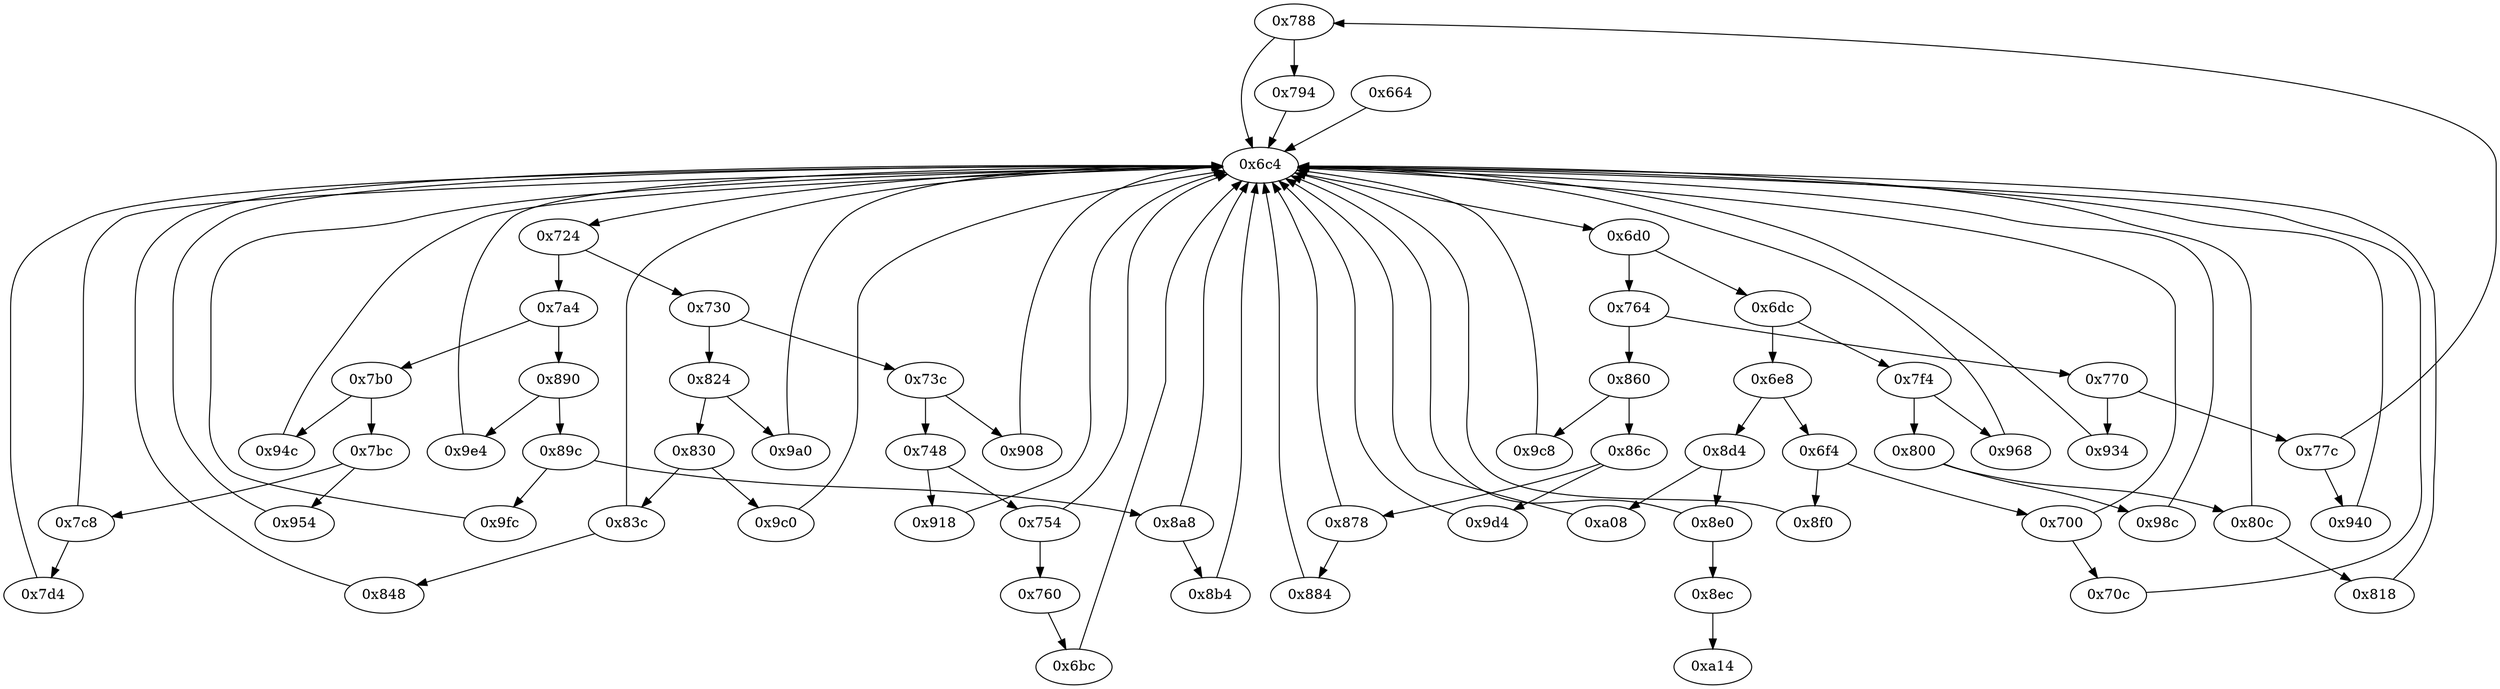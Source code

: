 strict digraph "" {
	"0x788"	 [opcode="[u'ldr', u'cmp', u'b']"];
	"0x6c4"	 [opcode="[u'ldr', u'cmp', u'b']"];
	"0x788" -> "0x6c4";
	"0x794"	 [opcode="[u'add', u'str', u'ldr', u'b']"];
	"0x788" -> "0x794";
	"0x9d4"	 [opcode="[u'add', u'str', u'ldr', u'b']"];
	"0x9d4" -> "0x6c4";
	"0x8f0"	 [opcode="[u'ldr', u'ldr', u'ldr', u'str', u'ldr', u'b']"];
	"0x8f0" -> "0x6c4";
	"0x8ec"	 [opcode="[u'b']"];
	"0xa14"	 [opcode="[u'ldr', u'ldr', u'ldr', u'ldr', u'sub', u'mov', u'sub', u'pop']"];
	"0x8ec" -> "0xa14";
	"0x7bc"	 [opcode="[u'ldr', u'cmp', u'b']"];
	"0x7c8"	 [opcode="[u'ldr', u'cmp', u'b']"];
	"0x7bc" -> "0x7c8";
	"0x954"	 [opcode="[u'ldr', u'ldr', u'bl', u'ldr', u'b']"];
	"0x7bc" -> "0x954";
	"0x6dc"	 [opcode="[u'ldr', u'cmp', u'b']"];
	"0x6e8"	 [opcode="[u'ldr', u'cmp', u'b']"];
	"0x6dc" -> "0x6e8";
	"0x7f4"	 [opcode="[u'ldr', u'cmp', u'b']"];
	"0x6dc" -> "0x7f4";
	"0x89c"	 [opcode="[u'ldr', u'cmp', u'b']"];
	"0x9fc"	 [opcode="[u'mov', u'mov', u'b']"];
	"0x89c" -> "0x9fc";
	"0x8a8"	 [opcode="[u'ldr', u'cmp', u'b']"];
	"0x89c" -> "0x8a8";
	"0x8d4"	 [opcode="[u'ldr', u'cmp', u'b']"];
	"0x6e8" -> "0x8d4";
	"0x6f4"	 [opcode="[u'ldr', u'cmp', u'b']"];
	"0x6e8" -> "0x6f4";
	"0x7b0"	 [opcode="[u'ldr', u'cmp', u'b']"];
	"0x7b0" -> "0x7bc";
	"0x94c"	 [opcode="[u'ldr', u'b']"];
	"0x7b0" -> "0x94c";
	"0x94c" -> "0x6c4";
	"0x7a4"	 [opcode="[u'ldr', u'cmp', u'b']"];
	"0x7a4" -> "0x7b0";
	"0x890"	 [opcode="[u'ldr', u'cmp', u'b']"];
	"0x7a4" -> "0x890";
	"0x8b4"	 [opcode="[u'ldr', u'ldrb', u'str', u'ldr', u'sub', u'str', u'ldr', u'b']"];
	"0x8b4" -> "0x6c4";
	"0x884"	 [opcode="[u'mov', u'mov', u'b']"];
	"0x884" -> "0x6c4";
	"0xa08"	 [opcode="[u'ldr', u'ldr', u'b']"];
	"0x8d4" -> "0xa08";
	"0x8e0"	 [opcode="[u'ldr', u'cmp', u'b']"];
	"0x8d4" -> "0x8e0";
	"0x848"	 [opcode="[u'ldr', u'add', u'ldr', u'str', u'ldr', u'b']"];
	"0x848" -> "0x6c4";
	"0x968"	 [opcode="[u'ldr', u'ldr', u'add', u'str', u'ldr', u'add', u'str', u'ldr', u'b']"];
	"0x968" -> "0x6c4";
	"0x908"	 [opcode="[u'ldr', u'bl', u'ldr', u'b']"];
	"0x908" -> "0x6c4";
	"0x800"	 [opcode="[u'ldr', u'cmp', u'b']"];
	"0x98c"	 [opcode="[u'ldr', u'add', u'str', u'ldr', u'b']"];
	"0x800" -> "0x98c";
	"0x80c"	 [opcode="[u'ldr', u'cmp', u'b']"];
	"0x800" -> "0x80c";
	"0x824"	 [opcode="[u'ldr', u'cmp', u'b']"];
	"0x830"	 [opcode="[u'ldr', u'cmp', u'b']"];
	"0x824" -> "0x830";
	"0x9a0"	 [opcode="[u'str', u'ldr', u'ldr', u'ldr', u'ldr', u'cmp', u'mov', u'b']"];
	"0x824" -> "0x9a0";
	"0x6d0"	 [opcode="[u'ldr', u'cmp', u'b']"];
	"0x6c4" -> "0x6d0";
	"0x724"	 [opcode="[u'ldr', u'cmp', u'b']"];
	"0x6c4" -> "0x724";
	"0x730"	 [opcode="[u'ldr', u'cmp', u'b']"];
	"0x730" -> "0x824";
	"0x73c"	 [opcode="[u'ldr', u'cmp', u'b']"];
	"0x730" -> "0x73c";
	"0x70c"	 [opcode="[u'cmp', u'mov', u'mov', u'strb', u'ldr', u'b']"];
	"0x70c" -> "0x6c4";
	"0x860"	 [opcode="[u'ldr', u'cmp', u'b']"];
	"0x86c"	 [opcode="[u'ldr', u'cmp', u'b']"];
	"0x860" -> "0x86c";
	"0x9c8"	 [opcode="[u'ldr', u'ldr', u'b']"];
	"0x860" -> "0x9c8";
	"0x890" -> "0x89c";
	"0x9e4"	 [opcode="[u'ldrb', u'ldr', u'ldr', u'cmp', u'mov', u'b']"];
	"0x890" -> "0x9e4";
	"0x9fc" -> "0x6c4";
	"0x754"	 [opcode="[u'ldr', u'cmp', u'b']"];
	"0x754" -> "0x6c4";
	"0x760"	 [opcode="[u'b']"];
	"0x754" -> "0x760";
	"0x770"	 [opcode="[u'ldr', u'cmp', u'b']"];
	"0x934"	 [opcode="[u'ldr', u'mov', u'b']"];
	"0x770" -> "0x934";
	"0x77c"	 [opcode="[u'ldr', u'cmp', u'b']"];
	"0x770" -> "0x77c";
	"0x7c8" -> "0x6c4";
	"0x7d4"	 [opcode="[u'ldr', u'mov', u'str', u'ldr', u'ldr', u'bl', u'ldr', u'b']"];
	"0x7c8" -> "0x7d4";
	"0x6bc"	 [opcode="[u'mov', u'mov']"];
	"0x6bc" -> "0x6c4";
	"0x83c"	 [opcode="[u'ldr', u'cmp', u'b']"];
	"0x83c" -> "0x848";
	"0x83c" -> "0x6c4";
	"0x9e4" -> "0x6c4";
	"0x86c" -> "0x9d4";
	"0x878"	 [opcode="[u'ldr', u'cmp', u'b']"];
	"0x86c" -> "0x878";
	"0x748"	 [opcode="[u'ldr', u'cmp', u'b']"];
	"0x748" -> "0x754";
	"0x918"	 [opcode="[u'str', u'ldr', u'ldr', u'ldr', u'cmp', u'mov', u'b']"];
	"0x748" -> "0x918";
	"0x934" -> "0x6c4";
	"0xa08" -> "0x6c4";
	"0x794" -> "0x6c4";
	"0x7f4" -> "0x968";
	"0x7f4" -> "0x800";
	"0x6d0" -> "0x6dc";
	"0x764"	 [opcode="[u'ldr', u'cmp', u'b']"];
	"0x6d0" -> "0x764";
	"0x954" -> "0x6c4";
	"0x6f4" -> "0x8f0";
	"0x700"	 [opcode="[u'ldr', u'cmp', u'b']"];
	"0x6f4" -> "0x700";
	"0x98c" -> "0x6c4";
	"0x878" -> "0x884";
	"0x878" -> "0x6c4";
	"0x8e0" -> "0x8ec";
	"0x8e0" -> "0x6c4";
	"0x9c8" -> "0x6c4";
	"0x8a8" -> "0x8b4";
	"0x8a8" -> "0x6c4";
	"0x764" -> "0x860";
	"0x764" -> "0x770";
	"0x940"	 [opcode="[u'ldr', u'mov', u'b']"];
	"0x940" -> "0x6c4";
	"0x700" -> "0x6c4";
	"0x700" -> "0x70c";
	"0x760" -> "0x6bc";
	"0x664"	 [opcode="[u'push', u'add', u'sub', u'mov', u'ldr', u'str', u'ldr', u'ldr', u'add', u'ldr', u'str', u'sub', u'str', u'ldr', u'ldr', u'ldr', \
u'ldr', u'str', u'ldr', u'add', u'str', u'b']"];
	"0x664" -> "0x6c4";
	"0x77c" -> "0x788";
	"0x77c" -> "0x940";
	"0x7d4" -> "0x6c4";
	"0x918" -> "0x6c4";
	"0x830" -> "0x83c";
	"0x9c0"	 [opcode="[u'ldr', u'b']"];
	"0x830" -> "0x9c0";
	"0x724" -> "0x7a4";
	"0x724" -> "0x730";
	"0x818"	 [opcode="[u'mov', u'mov', u'b']"];
	"0x818" -> "0x6c4";
	"0x9a0" -> "0x6c4";
	"0x80c" -> "0x6c4";
	"0x80c" -> "0x818";
	"0x73c" -> "0x908";
	"0x73c" -> "0x748";
	"0x9c0" -> "0x6c4";
}
